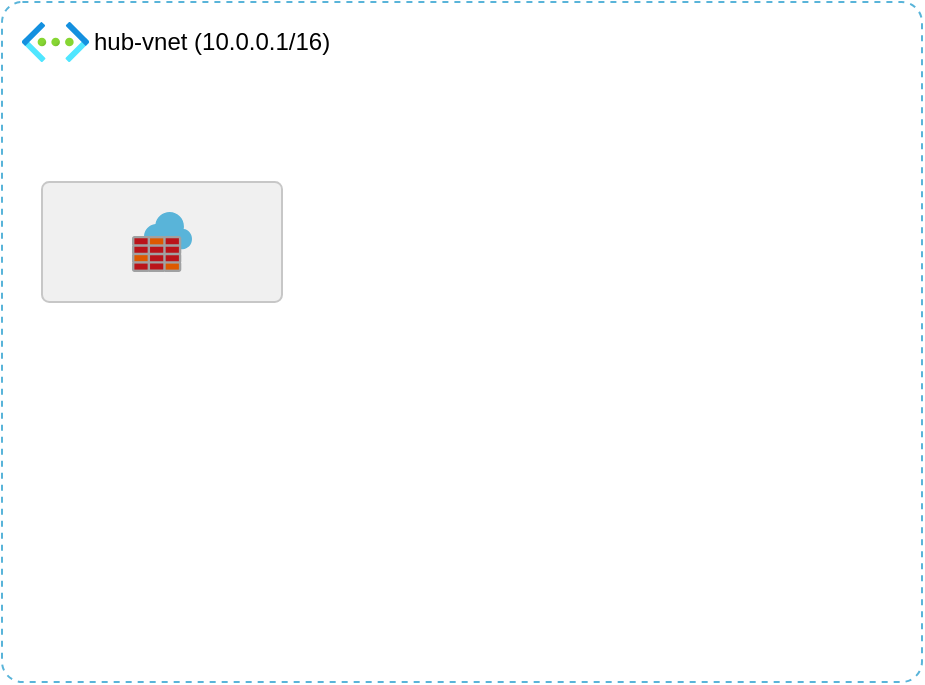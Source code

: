 <mxfile version="14.5.1" type="github">
  <diagram id="2FPGRWfn0oSbGv6B2Uy0" name="Page-1">
    <mxGraphModel dx="1183" dy="1053" grid="1" gridSize="10" guides="1" tooltips="1" connect="1" arrows="1" fold="1" page="1" pageScale="1" pageWidth="850" pageHeight="2000" math="0" shadow="0">
      <root>
        <mxCell id="0" />
        <mxCell id="1" parent="0" />
        <mxCell id="65aVAX5Oby6nOGafzA10-10" value="" style="rounded=1;whiteSpace=wrap;html=1;arcSize=3;fillColor=none;strokeColor=#59b4d9;dashed=1;" parent="1" vertex="1">
          <mxGeometry x="200" y="480" width="460" height="340" as="geometry" />
        </mxCell>
        <mxCell id="65aVAX5Oby6nOGafzA10-11" value="" style="aspect=fixed;html=1;points=[];align=center;image;fontSize=12;image=img/lib/azure2/networking/Virtual_Networks.svg;dashed=1;strokeColor=#59b4d9;fillColor=none;" parent="1" vertex="1">
          <mxGeometry x="210" y="490" width="33.5" height="20" as="geometry" />
        </mxCell>
        <mxCell id="vsSHJpZLa6uk3VKadDih-1" value="hub-vnet (10.0.0.1/16)" style="text;html=1;strokeColor=none;fillColor=none;align=left;verticalAlign=middle;whiteSpace=wrap;rounded=0;dashed=1;" vertex="1" parent="1">
          <mxGeometry x="243.5" y="490" width="250" height="20" as="geometry" />
        </mxCell>
        <mxCell id="vsSHJpZLa6uk3VKadDih-2" value="" style="rounded=1;whiteSpace=wrap;html=1;fillColor=#f0f0f0;strokeColor=#c7c7c7;arcSize=6;" vertex="1" parent="1">
          <mxGeometry x="220" y="570" width="120" height="60" as="geometry" />
        </mxCell>
        <mxCell id="vsSHJpZLa6uk3VKadDih-3" value="" style="aspect=fixed;html=1;points=[];align=center;image;fontSize=12;image=img/lib/mscae/Azure_Firewall.svg;strokeColor=#c7c7c7;fillColor=#f0f0f0;" vertex="1" parent="1">
          <mxGeometry x="265" y="585" width="30" height="30" as="geometry" />
        </mxCell>
      </root>
    </mxGraphModel>
  </diagram>
</mxfile>

